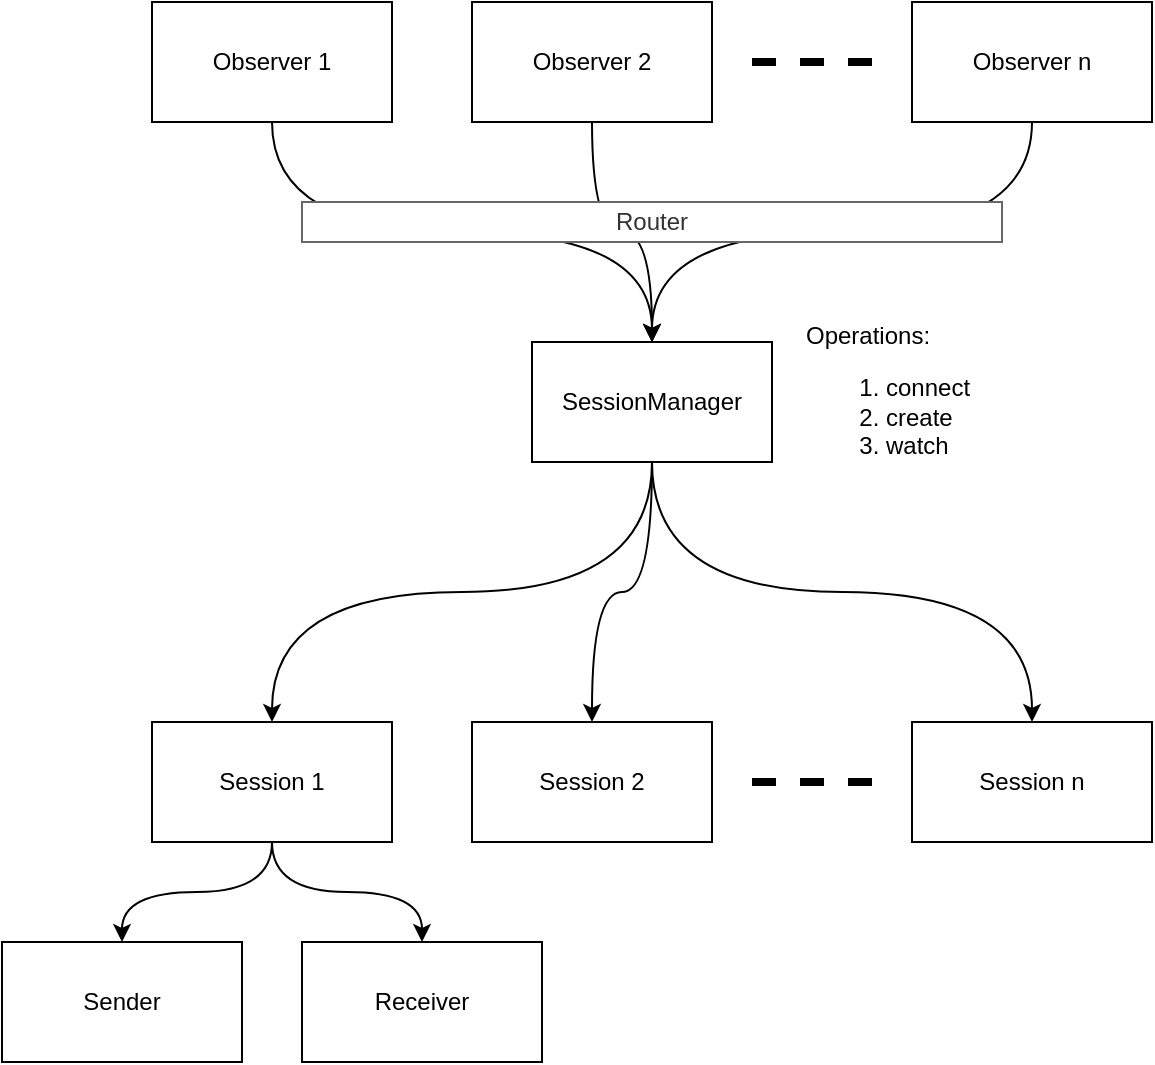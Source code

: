 <mxfile version="12.2.0" type="github" pages="1">
  <diagram id="7Fj7SkZWujKgGrgaJS2S" name="Page-1">
    <mxGraphModel dx="1338" dy="760" grid="1" gridSize="10" guides="1" tooltips="1" connect="1" arrows="1" fold="1" page="1" pageScale="1" pageWidth="850" pageHeight="1100" math="0" shadow="0">
      <root>
        <mxCell id="0"/>
        <mxCell id="1" parent="0"/>
        <mxCell id="gH-6pqLq672rprtx_6vD-27" style="edgeStyle=orthogonalEdgeStyle;curved=1;rounded=0;orthogonalLoop=1;jettySize=auto;html=1;exitX=0.5;exitY=1;exitDx=0;exitDy=0;entryX=0.5;entryY=0;entryDx=0;entryDy=0;strokeWidth=1;" edge="1" parent="1" source="gH-6pqLq672rprtx_6vD-7" target="gH-6pqLq672rprtx_6vD-25">
          <mxGeometry relative="1" as="geometry"/>
        </mxCell>
        <mxCell id="gH-6pqLq672rprtx_6vD-28" style="edgeStyle=orthogonalEdgeStyle;curved=1;rounded=0;orthogonalLoop=1;jettySize=auto;html=1;exitX=0.5;exitY=1;exitDx=0;exitDy=0;entryX=0.5;entryY=0;entryDx=0;entryDy=0;strokeWidth=1;" edge="1" parent="1" source="gH-6pqLq672rprtx_6vD-7" target="gH-6pqLq672rprtx_6vD-26">
          <mxGeometry relative="1" as="geometry"/>
        </mxCell>
        <mxCell id="gH-6pqLq672rprtx_6vD-7" value="Session 1" style="rounded=0;whiteSpace=wrap;html=1;" vertex="1" parent="1">
          <mxGeometry x="175" y="400" width="120" height="60" as="geometry"/>
        </mxCell>
        <mxCell id="gH-6pqLq672rprtx_6vD-12" style="edgeStyle=orthogonalEdgeStyle;curved=1;rounded=0;orthogonalLoop=1;jettySize=auto;html=1;exitX=0.5;exitY=1;exitDx=0;exitDy=0;strokeWidth=1;" edge="1" parent="1" source="gH-6pqLq672rprtx_6vD-8" target="gH-6pqLq672rprtx_6vD-7">
          <mxGeometry relative="1" as="geometry"/>
        </mxCell>
        <mxCell id="gH-6pqLq672rprtx_6vD-13" style="edgeStyle=orthogonalEdgeStyle;curved=1;rounded=0;orthogonalLoop=1;jettySize=auto;html=1;exitX=0.5;exitY=1;exitDx=0;exitDy=0;entryX=0.5;entryY=0;entryDx=0;entryDy=0;strokeWidth=1;" edge="1" parent="1" source="gH-6pqLq672rprtx_6vD-8" target="gH-6pqLq672rprtx_6vD-9">
          <mxGeometry relative="1" as="geometry"/>
        </mxCell>
        <mxCell id="gH-6pqLq672rprtx_6vD-14" style="edgeStyle=orthogonalEdgeStyle;curved=1;rounded=0;orthogonalLoop=1;jettySize=auto;html=1;exitX=0.5;exitY=1;exitDx=0;exitDy=0;entryX=0.5;entryY=0;entryDx=0;entryDy=0;strokeWidth=1;" edge="1" parent="1" source="gH-6pqLq672rprtx_6vD-8" target="gH-6pqLq672rprtx_6vD-10">
          <mxGeometry relative="1" as="geometry"/>
        </mxCell>
        <mxCell id="gH-6pqLq672rprtx_6vD-8" value="SessionManager" style="rounded=0;whiteSpace=wrap;html=1;" vertex="1" parent="1">
          <mxGeometry x="365" y="210" width="120" height="60" as="geometry"/>
        </mxCell>
        <mxCell id="gH-6pqLq672rprtx_6vD-9" value="Session 2" style="rounded=0;whiteSpace=wrap;html=1;" vertex="1" parent="1">
          <mxGeometry x="335" y="400" width="120" height="60" as="geometry"/>
        </mxCell>
        <mxCell id="gH-6pqLq672rprtx_6vD-10" value="Session n" style="rounded=0;whiteSpace=wrap;html=1;" vertex="1" parent="1">
          <mxGeometry x="555" y="400" width="120" height="60" as="geometry"/>
        </mxCell>
        <mxCell id="gH-6pqLq672rprtx_6vD-11" value="" style="endArrow=none;dashed=1;html=1;strokeWidth=4;" edge="1" parent="1">
          <mxGeometry width="50" height="50" relative="1" as="geometry">
            <mxPoint x="475" y="430" as="sourcePoint"/>
            <mxPoint x="535" y="430" as="targetPoint"/>
          </mxGeometry>
        </mxCell>
        <mxCell id="gH-6pqLq672rprtx_6vD-20" style="edgeStyle=orthogonalEdgeStyle;curved=1;rounded=0;orthogonalLoop=1;jettySize=auto;html=1;exitX=0.5;exitY=1;exitDx=0;exitDy=0;strokeWidth=1;" edge="1" parent="1" source="gH-6pqLq672rprtx_6vD-16" target="gH-6pqLq672rprtx_6vD-8">
          <mxGeometry relative="1" as="geometry"/>
        </mxCell>
        <mxCell id="gH-6pqLq672rprtx_6vD-16" value="Observer 1" style="rounded=0;whiteSpace=wrap;html=1;" vertex="1" parent="1">
          <mxGeometry x="175" y="40" width="120" height="60" as="geometry"/>
        </mxCell>
        <mxCell id="gH-6pqLq672rprtx_6vD-22" style="edgeStyle=orthogonalEdgeStyle;curved=1;rounded=0;orthogonalLoop=1;jettySize=auto;html=1;exitX=0.5;exitY=1;exitDx=0;exitDy=0;entryX=0.5;entryY=0;entryDx=0;entryDy=0;strokeWidth=1;" edge="1" parent="1" source="gH-6pqLq672rprtx_6vD-17" target="gH-6pqLq672rprtx_6vD-8">
          <mxGeometry relative="1" as="geometry"/>
        </mxCell>
        <mxCell id="gH-6pqLq672rprtx_6vD-17" value="Observer&amp;nbsp;2" style="rounded=0;whiteSpace=wrap;html=1;" vertex="1" parent="1">
          <mxGeometry x="335" y="40" width="120" height="60" as="geometry"/>
        </mxCell>
        <mxCell id="gH-6pqLq672rprtx_6vD-23" style="edgeStyle=orthogonalEdgeStyle;curved=1;rounded=0;orthogonalLoop=1;jettySize=auto;html=1;exitX=0.5;exitY=1;exitDx=0;exitDy=0;entryX=0.5;entryY=0;entryDx=0;entryDy=0;strokeWidth=1;" edge="1" parent="1" source="gH-6pqLq672rprtx_6vD-18" target="gH-6pqLq672rprtx_6vD-8">
          <mxGeometry relative="1" as="geometry"/>
        </mxCell>
        <mxCell id="gH-6pqLq672rprtx_6vD-18" value="Observer&amp;nbsp;n" style="rounded=0;whiteSpace=wrap;html=1;" vertex="1" parent="1">
          <mxGeometry x="555" y="40" width="120" height="60" as="geometry"/>
        </mxCell>
        <mxCell id="gH-6pqLq672rprtx_6vD-19" value="" style="endArrow=none;dashed=1;html=1;strokeWidth=4;" edge="1" parent="1">
          <mxGeometry width="50" height="50" relative="1" as="geometry">
            <mxPoint x="475" y="70" as="sourcePoint"/>
            <mxPoint x="535" y="70" as="targetPoint"/>
          </mxGeometry>
        </mxCell>
        <mxCell id="gH-6pqLq672rprtx_6vD-24" value="Router" style="text;html=1;align=center;verticalAlign=middle;whiteSpace=wrap;rounded=0;fillColor=#FFFFFF;strokeColor=#666666;fontColor=#333333;" vertex="1" parent="1">
          <mxGeometry x="250" y="140" width="350" height="20" as="geometry"/>
        </mxCell>
        <mxCell id="gH-6pqLq672rprtx_6vD-25" value="Sender" style="rounded=0;whiteSpace=wrap;html=1;" vertex="1" parent="1">
          <mxGeometry x="100" y="510" width="120" height="60" as="geometry"/>
        </mxCell>
        <mxCell id="gH-6pqLq672rprtx_6vD-26" value="Receiver" style="rounded=0;whiteSpace=wrap;html=1;" vertex="1" parent="1">
          <mxGeometry x="250" y="510" width="120" height="60" as="geometry"/>
        </mxCell>
        <mxCell id="gH-6pqLq672rprtx_6vD-29" value="Operations:&lt;br&gt;&lt;ol&gt;&lt;li&gt;connect&lt;/li&gt;&lt;li&gt;create&lt;/li&gt;&lt;li&gt;watch&lt;/li&gt;&lt;/ol&gt;" style="text;html=1;strokeColor=none;fillColor=none;align=left;verticalAlign=middle;whiteSpace=wrap;rounded=0;" vertex="1" parent="1">
          <mxGeometry x="500" y="190" width="130" height="100" as="geometry"/>
        </mxCell>
      </root>
    </mxGraphModel>
  </diagram>
</mxfile>
